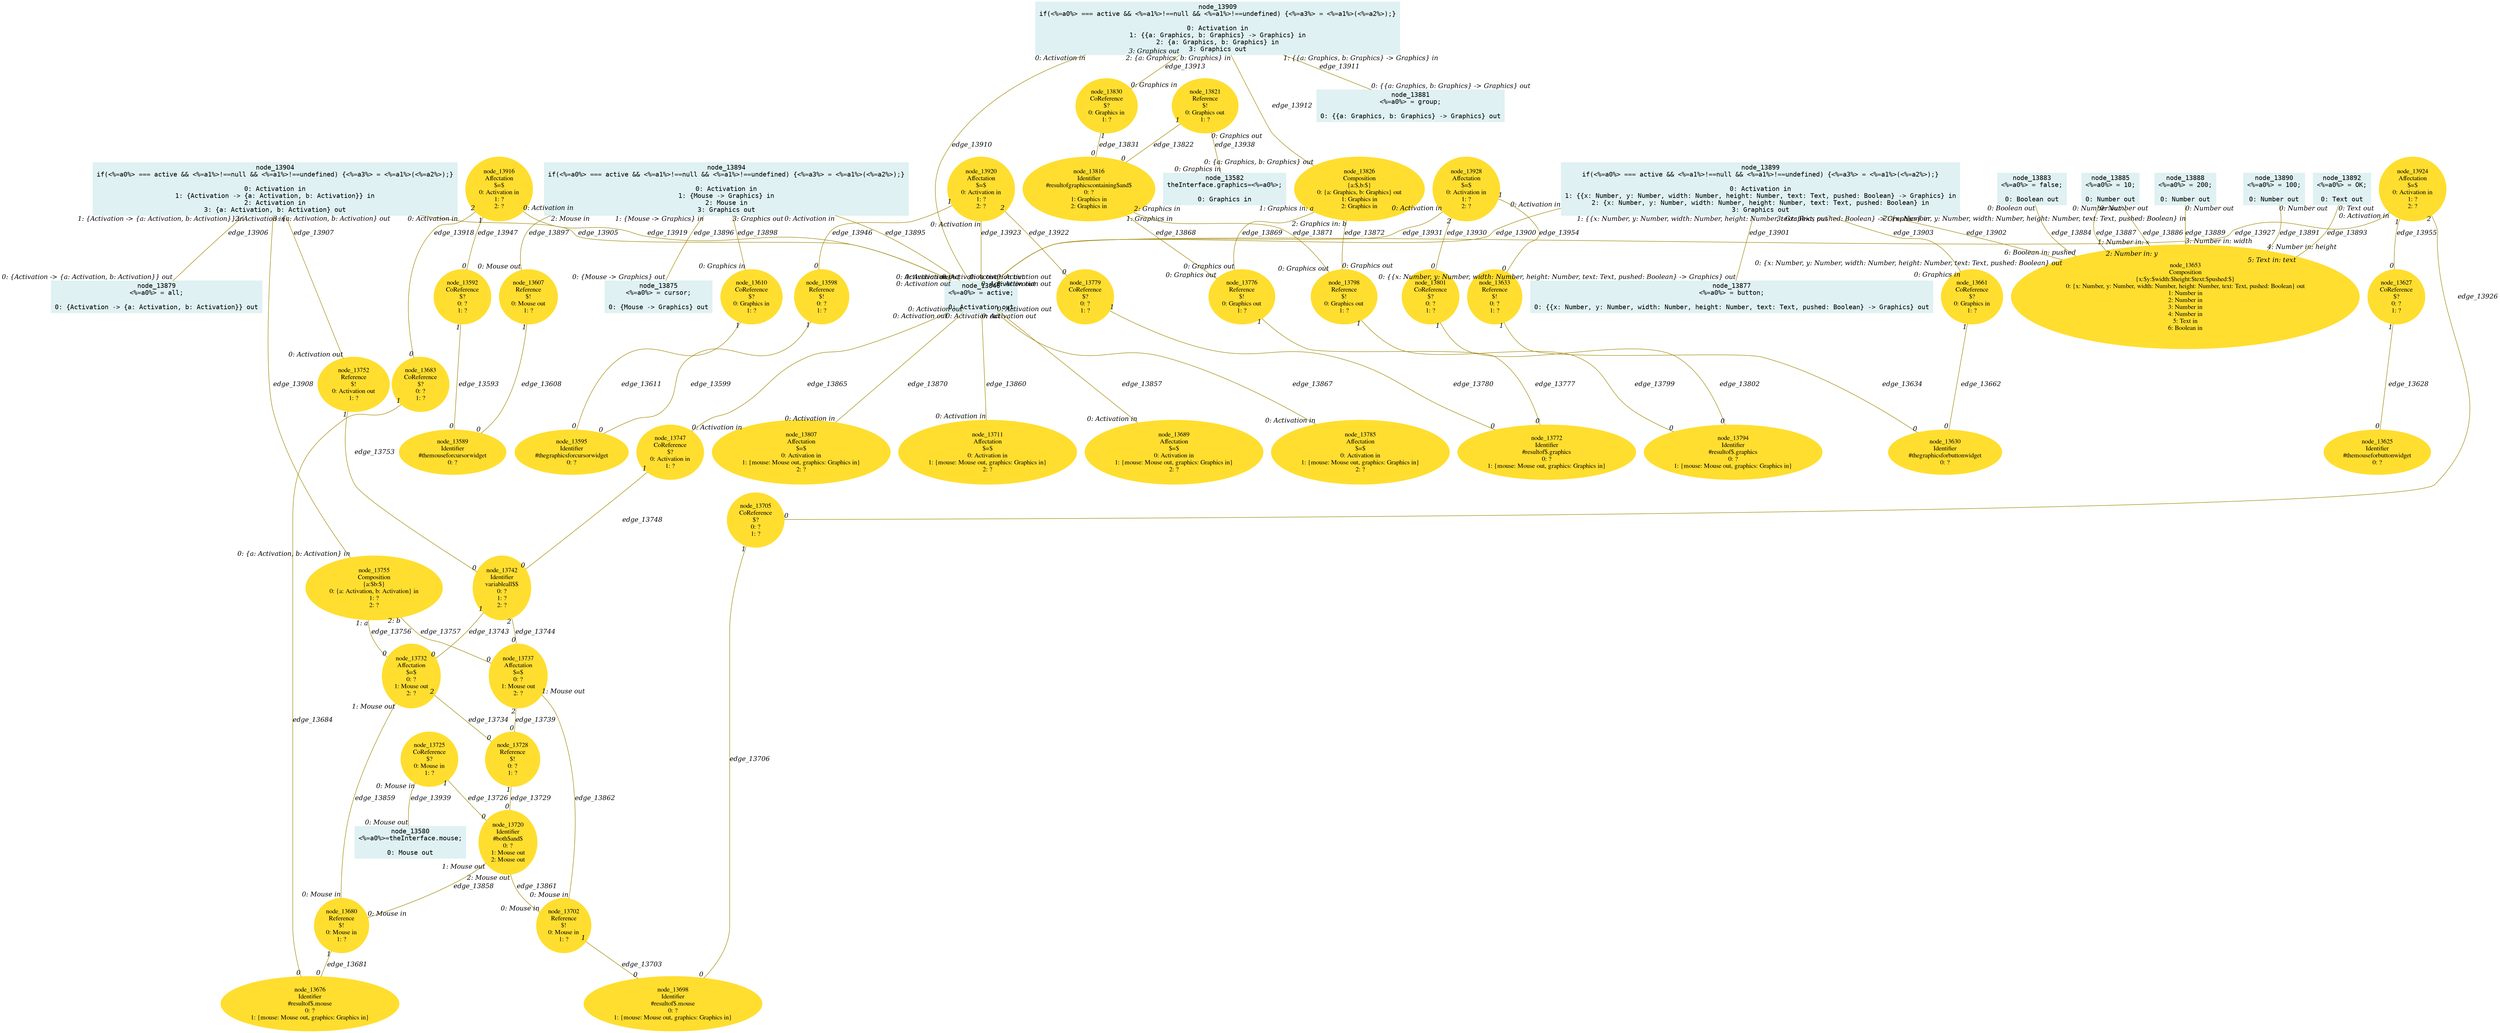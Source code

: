 digraph g{node_13580 [shape="box", style="filled", color="#dff1f2", fontname="Courier", label="node_13580
<%=a0%>=theInterface.mouse;

0: Mouse out" ]
node_13582 [shape="box", style="filled", color="#dff1f2", fontname="Courier", label="node_13582
theInterface.graphics=<%=a0%>;

0: Graphics in" ]
node_13589 [shape="ellipse", style="filled", color="#ffde2f", fontname="Times", label="node_13589
Identifier
#themouseforcursorwidget
0: ?" ]
node_13592 [shape="ellipse", style="filled", color="#ffde2f", fontname="Times", label="node_13592
CoReference
$?
0: ?
1: ?" ]
node_13595 [shape="ellipse", style="filled", color="#ffde2f", fontname="Times", label="node_13595
Identifier
#thegraphicsforcursorwidget
0: ?" ]
node_13598 [shape="ellipse", style="filled", color="#ffde2f", fontname="Times", label="node_13598
Reference
$!
0: ?
1: ?" ]
node_13607 [shape="ellipse", style="filled", color="#ffde2f", fontname="Times", label="node_13607
Reference
$!
0: Mouse out
1: ?" ]
node_13610 [shape="ellipse", style="filled", color="#ffde2f", fontname="Times", label="node_13610
CoReference
$?
0: Graphics in
1: ?" ]
node_13625 [shape="ellipse", style="filled", color="#ffde2f", fontname="Times", label="node_13625
Identifier
#themouseforbuttonwidget
0: ?" ]
node_13627 [shape="ellipse", style="filled", color="#ffde2f", fontname="Times", label="node_13627
CoReference
$?
0: ?
1: ?" ]
node_13630 [shape="ellipse", style="filled", color="#ffde2f", fontname="Times", label="node_13630
Identifier
#thegraphicsforbuttonwidget
0: ?" ]
node_13633 [shape="ellipse", style="filled", color="#ffde2f", fontname="Times", label="node_13633
Reference
$!
0: ?
1: ?" ]
node_13653 [shape="ellipse", style="filled", color="#ffde2f", fontname="Times", label="node_13653
Composition
{x:$y:$width:$height:$text:$pushed:$}
0: {x: Number, y: Number, width: Number, height: Number, text: Text, pushed: Boolean} out
1: Number in
2: Number in
3: Number in
4: Number in
5: Text in
6: Boolean in" ]
node_13661 [shape="ellipse", style="filled", color="#ffde2f", fontname="Times", label="node_13661
CoReference
$?
0: Graphics in
1: ?" ]
node_13676 [shape="ellipse", style="filled", color="#ffde2f", fontname="Times", label="node_13676
Identifier
#resultof$.mouse
0: ?
1: {mouse: Mouse out, graphics: Graphics in}" ]
node_13680 [shape="ellipse", style="filled", color="#ffde2f", fontname="Times", label="node_13680
Reference
$!
0: Mouse in
1: ?" ]
node_13683 [shape="ellipse", style="filled", color="#ffde2f", fontname="Times", label="node_13683
CoReference
$?
0: ?
1: ?" ]
node_13689 [shape="ellipse", style="filled", color="#ffde2f", fontname="Times", label="node_13689
Affectation
$=$
0: Activation in
1: {mouse: Mouse out, graphics: Graphics in}
2: ?" ]
node_13698 [shape="ellipse", style="filled", color="#ffde2f", fontname="Times", label="node_13698
Identifier
#resultof$.mouse
0: ?
1: {mouse: Mouse out, graphics: Graphics in}" ]
node_13702 [shape="ellipse", style="filled", color="#ffde2f", fontname="Times", label="node_13702
Reference
$!
0: Mouse in
1: ?" ]
node_13705 [shape="ellipse", style="filled", color="#ffde2f", fontname="Times", label="node_13705
CoReference
$?
0: ?
1: ?" ]
node_13711 [shape="ellipse", style="filled", color="#ffde2f", fontname="Times", label="node_13711
Affectation
$=$
0: Activation in
1: {mouse: Mouse out, graphics: Graphics in}
2: ?" ]
node_13720 [shape="ellipse", style="filled", color="#ffde2f", fontname="Times", label="node_13720
Identifier
#both$and$
0: ?
1: Mouse out
2: Mouse out" ]
node_13725 [shape="ellipse", style="filled", color="#ffde2f", fontname="Times", label="node_13725
CoReference
$?
0: Mouse in
1: ?" ]
node_13728 [shape="ellipse", style="filled", color="#ffde2f", fontname="Times", label="node_13728
Reference
$!
0: ?
1: ?" ]
node_13732 [shape="ellipse", style="filled", color="#ffde2f", fontname="Times", label="node_13732
Affectation
$=$
0: ?
1: Mouse out
2: ?" ]
node_13737 [shape="ellipse", style="filled", color="#ffde2f", fontname="Times", label="node_13737
Affectation
$=$
0: ?
1: Mouse out
2: ?" ]
node_13742 [shape="ellipse", style="filled", color="#ffde2f", fontname="Times", label="node_13742
Identifier
variableall$$
0: ?
1: ?
2: ?" ]
node_13747 [shape="ellipse", style="filled", color="#ffde2f", fontname="Times", label="node_13747
CoReference
$?
0: Activation in
1: ?" ]
node_13752 [shape="ellipse", style="filled", color="#ffde2f", fontname="Times", label="node_13752
Reference
$!
0: Activation out
1: ?" ]
node_13755 [shape="ellipse", style="filled", color="#ffde2f", fontname="Times", label="node_13755
Composition
{a:$b:$}
0: {a: Activation, b: Activation} in
1: ?
2: ?" ]
node_13772 [shape="ellipse", style="filled", color="#ffde2f", fontname="Times", label="node_13772
Identifier
#resultof$.graphics
0: ?
1: {mouse: Mouse out, graphics: Graphics in}" ]
node_13776 [shape="ellipse", style="filled", color="#ffde2f", fontname="Times", label="node_13776
Reference
$!
0: Graphics out
1: ?" ]
node_13779 [shape="ellipse", style="filled", color="#ffde2f", fontname="Times", label="node_13779
CoReference
$?
0: ?
1: ?" ]
node_13785 [shape="ellipse", style="filled", color="#ffde2f", fontname="Times", label="node_13785
Affectation
$=$
0: Activation in
1: {mouse: Mouse out, graphics: Graphics in}
2: ?" ]
node_13794 [shape="ellipse", style="filled", color="#ffde2f", fontname="Times", label="node_13794
Identifier
#resultof$.graphics
0: ?
1: {mouse: Mouse out, graphics: Graphics in}" ]
node_13798 [shape="ellipse", style="filled", color="#ffde2f", fontname="Times", label="node_13798
Reference
$!
0: Graphics out
1: ?" ]
node_13801 [shape="ellipse", style="filled", color="#ffde2f", fontname="Times", label="node_13801
CoReference
$?
0: ?
1: ?" ]
node_13807 [shape="ellipse", style="filled", color="#ffde2f", fontname="Times", label="node_13807
Affectation
$=$
0: Activation in
1: {mouse: Mouse out, graphics: Graphics in}
2: ?" ]
node_13816 [shape="ellipse", style="filled", color="#ffde2f", fontname="Times", label="node_13816
Identifier
#resultofgraphicscontaining$and$
0: ?
1: Graphics in
2: Graphics in" ]
node_13821 [shape="ellipse", style="filled", color="#ffde2f", fontname="Times", label="node_13821
Reference
$!
0: Graphics out
1: ?" ]
node_13826 [shape="ellipse", style="filled", color="#ffde2f", fontname="Times", label="node_13826
Composition
{a:$,b:$}
0: {a: Graphics, b: Graphics} out
1: Graphics in
2: Graphics in" ]
node_13830 [shape="ellipse", style="filled", color="#ffde2f", fontname="Times", label="node_13830
CoReference
$?
0: Graphics in
1: ?" ]
node_13846 [shape="box", style="filled", color="#dff1f2", fontname="Courier", label="node_13846
<%=a0%> = active;

0: Activation out" ]
node_13875 [shape="box", style="filled", color="#dff1f2", fontname="Courier", label="node_13875
<%=a0%> = cursor;

0: {Mouse -> Graphics} out" ]
node_13877 [shape="box", style="filled", color="#dff1f2", fontname="Courier", label="node_13877
<%=a0%> = button;

0: {{x: Number, y: Number, width: Number, height: Number, text: Text, pushed: Boolean} -> Graphics} out" ]
node_13879 [shape="box", style="filled", color="#dff1f2", fontname="Courier", label="node_13879
<%=a0%> = all;

0: {Activation -> {a: Activation, b: Activation}} out" ]
node_13881 [shape="box", style="filled", color="#dff1f2", fontname="Courier", label="node_13881
<%=a0%> = group;

0: {{a: Graphics, b: Graphics} -> Graphics} out" ]
node_13883 [shape="box", style="filled", color="#dff1f2", fontname="Courier", label="node_13883
<%=a0%> = false;

0: Boolean out" ]
node_13885 [shape="box", style="filled", color="#dff1f2", fontname="Courier", label="node_13885
<%=a0%> = 10;

0: Number out" ]
node_13888 [shape="box", style="filled", color="#dff1f2", fontname="Courier", label="node_13888
<%=a0%> = 200;

0: Number out" ]
node_13890 [shape="box", style="filled", color="#dff1f2", fontname="Courier", label="node_13890
<%=a0%> = 100;

0: Number out" ]
node_13892 [shape="box", style="filled", color="#dff1f2", fontname="Courier", label="node_13892
<%=a0%> = OK;

0: Text out" ]
node_13894 [shape="box", style="filled", color="#dff1f2", fontname="Courier", label="node_13894
if(<%=a0%> === active && <%=a1%>!==null && <%=a1%>!==undefined) {<%=a3%> = <%=a1%>(<%=a2%>);}

0: Activation in
1: {Mouse -> Graphics} in
2: Mouse in
3: Graphics out" ]
node_13899 [shape="box", style="filled", color="#dff1f2", fontname="Courier", label="node_13899
if(<%=a0%> === active && <%=a1%>!==null && <%=a1%>!==undefined) {<%=a3%> = <%=a1%>(<%=a2%>);}

0: Activation in
1: {{x: Number, y: Number, width: Number, height: Number, text: Text, pushed: Boolean} -> Graphics} in
2: {x: Number, y: Number, width: Number, height: Number, text: Text, pushed: Boolean} in
3: Graphics out" ]
node_13904 [shape="box", style="filled", color="#dff1f2", fontname="Courier", label="node_13904
if(<%=a0%> === active && <%=a1%>!==null && <%=a1%>!==undefined) {<%=a3%> = <%=a1%>(<%=a2%>);}

0: Activation in
1: {Activation -> {a: Activation, b: Activation}} in
2: Activation in
3: {a: Activation, b: Activation} out" ]
node_13909 [shape="box", style="filled", color="#dff1f2", fontname="Courier", label="node_13909
if(<%=a0%> === active && <%=a1%>!==null && <%=a1%>!==undefined) {<%=a3%> = <%=a1%>(<%=a2%>);}

0: Activation in
1: {{a: Graphics, b: Graphics} -> Graphics} in
2: {a: Graphics, b: Graphics} in
3: Graphics out" ]
node_13916 [shape="ellipse", style="filled", color="#ffde2f", fontname="Times", label="node_13916
Affectation
$=$
0: Activation in
1: ?
2: ?" ]
node_13920 [shape="ellipse", style="filled", color="#ffde2f", fontname="Times", label="node_13920
Affectation
$=$
0: Activation in
1: ?
2: ?" ]
node_13924 [shape="ellipse", style="filled", color="#ffde2f", fontname="Times", label="node_13924
Affectation
$=$
0: Activation in
1: ?
2: ?" ]
node_13928 [shape="ellipse", style="filled", color="#ffde2f", fontname="Times", label="node_13928
Affectation
$=$
0: Activation in
1: ?
2: ?" ]
node_13592 -> node_13589 [dir=none, arrowHead=none, fontname="Times-Italic", arrowsize=1, color="#9d8400", label="edge_13593",  headlabel="0", taillabel="1" ]
node_13598 -> node_13595 [dir=none, arrowHead=none, fontname="Times-Italic", arrowsize=1, color="#9d8400", label="edge_13599",  headlabel="0", taillabel="1" ]
node_13607 -> node_13589 [dir=none, arrowHead=none, fontname="Times-Italic", arrowsize=1, color="#9d8400", label="edge_13608",  headlabel="0", taillabel="1" ]
node_13610 -> node_13595 [dir=none, arrowHead=none, fontname="Times-Italic", arrowsize=1, color="#9d8400", label="edge_13611",  headlabel="0", taillabel="1" ]
node_13627 -> node_13625 [dir=none, arrowHead=none, fontname="Times-Italic", arrowsize=1, color="#9d8400", label="edge_13628",  headlabel="0", taillabel="1" ]
node_13633 -> node_13630 [dir=none, arrowHead=none, fontname="Times-Italic", arrowsize=1, color="#9d8400", label="edge_13634",  headlabel="0", taillabel="1" ]
node_13661 -> node_13630 [dir=none, arrowHead=none, fontname="Times-Italic", arrowsize=1, color="#9d8400", label="edge_13662",  headlabel="0", taillabel="1" ]
node_13680 -> node_13676 [dir=none, arrowHead=none, fontname="Times-Italic", arrowsize=1, color="#9d8400", label="edge_13681",  headlabel="0", taillabel="1" ]
node_13683 -> node_13676 [dir=none, arrowHead=none, fontname="Times-Italic", arrowsize=1, color="#9d8400", label="edge_13684",  headlabel="0", taillabel="1" ]
node_13702 -> node_13698 [dir=none, arrowHead=none, fontname="Times-Italic", arrowsize=1, color="#9d8400", label="edge_13703",  headlabel="0", taillabel="1" ]
node_13705 -> node_13698 [dir=none, arrowHead=none, fontname="Times-Italic", arrowsize=1, color="#9d8400", label="edge_13706",  headlabel="0", taillabel="1" ]
node_13725 -> node_13720 [dir=none, arrowHead=none, fontname="Times-Italic", arrowsize=1, color="#9d8400", label="edge_13726",  headlabel="0", taillabel="1" ]
node_13728 -> node_13720 [dir=none, arrowHead=none, fontname="Times-Italic", arrowsize=1, color="#9d8400", label="edge_13729",  headlabel="0", taillabel="1" ]
node_13732 -> node_13728 [dir=none, arrowHead=none, fontname="Times-Italic", arrowsize=1, color="#9d8400", label="edge_13734",  headlabel="0", taillabel="2" ]
node_13737 -> node_13728 [dir=none, arrowHead=none, fontname="Times-Italic", arrowsize=1, color="#9d8400", label="edge_13739",  headlabel="0", taillabel="2" ]
node_13742 -> node_13732 [dir=none, arrowHead=none, fontname="Times-Italic", arrowsize=1, color="#9d8400", label="edge_13743",  headlabel="0", taillabel="1" ]
node_13742 -> node_13737 [dir=none, arrowHead=none, fontname="Times-Italic", arrowsize=1, color="#9d8400", label="edge_13744",  headlabel="0", taillabel="2" ]
node_13747 -> node_13742 [dir=none, arrowHead=none, fontname="Times-Italic", arrowsize=1, color="#9d8400", label="edge_13748",  headlabel="0", taillabel="1" ]
node_13752 -> node_13742 [dir=none, arrowHead=none, fontname="Times-Italic", arrowsize=1, color="#9d8400", label="edge_13753",  headlabel="0", taillabel="1" ]
node_13755 -> node_13732 [dir=none, arrowHead=none, fontname="Times-Italic", arrowsize=1, color="#9d8400", label="edge_13756",  headlabel="0", taillabel="1: a" ]
node_13755 -> node_13737 [dir=none, arrowHead=none, fontname="Times-Italic", arrowsize=1, color="#9d8400", label="edge_13757",  headlabel="0", taillabel="2: b" ]
node_13776 -> node_13772 [dir=none, arrowHead=none, fontname="Times-Italic", arrowsize=1, color="#9d8400", label="edge_13777",  headlabel="0", taillabel="1" ]
node_13779 -> node_13772 [dir=none, arrowHead=none, fontname="Times-Italic", arrowsize=1, color="#9d8400", label="edge_13780",  headlabel="0", taillabel="1" ]
node_13798 -> node_13794 [dir=none, arrowHead=none, fontname="Times-Italic", arrowsize=1, color="#9d8400", label="edge_13799",  headlabel="0", taillabel="1" ]
node_13801 -> node_13794 [dir=none, arrowHead=none, fontname="Times-Italic", arrowsize=1, color="#9d8400", label="edge_13802",  headlabel="0", taillabel="1" ]
node_13821 -> node_13816 [dir=none, arrowHead=none, fontname="Times-Italic", arrowsize=1, color="#9d8400", label="edge_13822",  headlabel="0", taillabel="1" ]
node_13830 -> node_13816 [dir=none, arrowHead=none, fontname="Times-Italic", arrowsize=1, color="#9d8400", label="edge_13831",  headlabel="0", taillabel="1" ]
node_13846 -> node_13689 [dir=none, arrowHead=none, fontname="Times-Italic", arrowsize=1, color="#9d8400", label="edge_13857",  headlabel="0: Activation in", taillabel="0: Activation out" ]
node_13720 -> node_13680 [dir=none, arrowHead=none, fontname="Times-Italic", arrowsize=1, color="#9d8400", label="edge_13858",  headlabel="0: Mouse in", taillabel="1: Mouse out" ]
node_13732 -> node_13680 [dir=none, arrowHead=none, fontname="Times-Italic", arrowsize=1, color="#9d8400", label="edge_13859",  headlabel="0: Mouse in", taillabel="1: Mouse out" ]
node_13846 -> node_13711 [dir=none, arrowHead=none, fontname="Times-Italic", arrowsize=1, color="#9d8400", label="edge_13860",  headlabel="0: Activation in", taillabel="0: Activation out" ]
node_13720 -> node_13702 [dir=none, arrowHead=none, fontname="Times-Italic", arrowsize=1, color="#9d8400", label="edge_13861",  headlabel="0: Mouse in", taillabel="2: Mouse out" ]
node_13737 -> node_13702 [dir=none, arrowHead=none, fontname="Times-Italic", arrowsize=1, color="#9d8400", label="edge_13862",  headlabel="0: Mouse in", taillabel="1: Mouse out" ]
node_13846 -> node_13747 [dir=none, arrowHead=none, fontname="Times-Italic", arrowsize=1, color="#9d8400", label="edge_13865",  headlabel="0: Activation in", taillabel="0: Activation out" ]
node_13846 -> node_13785 [dir=none, arrowHead=none, fontname="Times-Italic", arrowsize=1, color="#9d8400", label="edge_13867",  headlabel="0: Activation in", taillabel="0: Activation out" ]
node_13816 -> node_13776 [dir=none, arrowHead=none, fontname="Times-Italic", arrowsize=1, color="#9d8400", label="edge_13868",  headlabel="0: Graphics out", taillabel="1: Graphics in" ]
node_13826 -> node_13776 [dir=none, arrowHead=none, fontname="Times-Italic", arrowsize=1, color="#9d8400", label="edge_13869",  headlabel="0: Graphics out", taillabel="1: Graphics in: a" ]
node_13846 -> node_13807 [dir=none, arrowHead=none, fontname="Times-Italic", arrowsize=1, color="#9d8400", label="edge_13870",  headlabel="0: Activation in", taillabel="0: Activation out" ]
node_13816 -> node_13798 [dir=none, arrowHead=none, fontname="Times-Italic", arrowsize=1, color="#9d8400", label="edge_13871",  headlabel="0: Graphics out", taillabel="2: Graphics in" ]
node_13826 -> node_13798 [dir=none, arrowHead=none, fontname="Times-Italic", arrowsize=1, color="#9d8400", label="edge_13872",  headlabel="0: Graphics out", taillabel="2: Graphics in: b" ]
node_13883 -> node_13653 [dir=none, arrowHead=none, fontname="Times-Italic", arrowsize=1, color="#9d8400", label="edge_13884",  headlabel="6: Boolean in: pushed", taillabel="0: Boolean out" ]
node_13885 -> node_13653 [dir=none, arrowHead=none, fontname="Times-Italic", arrowsize=1, color="#9d8400", label="edge_13886",  headlabel="1: Number in: x", taillabel="0: Number out" ]
node_13885 -> node_13653 [dir=none, arrowHead=none, fontname="Times-Italic", arrowsize=1, color="#9d8400", label="edge_13887",  headlabel="2: Number in: y", taillabel="0: Number out" ]
node_13888 -> node_13653 [dir=none, arrowHead=none, fontname="Times-Italic", arrowsize=1, color="#9d8400", label="edge_13889",  headlabel="3: Number in: width", taillabel="0: Number out" ]
node_13890 -> node_13653 [dir=none, arrowHead=none, fontname="Times-Italic", arrowsize=1, color="#9d8400", label="edge_13891",  headlabel="4: Number in: height", taillabel="0: Number out" ]
node_13892 -> node_13653 [dir=none, arrowHead=none, fontname="Times-Italic", arrowsize=1, color="#9d8400", label="edge_13893",  headlabel="5: Text in: text", taillabel="0: Text out" ]
node_13894 -> node_13846 [dir=none, arrowHead=none, fontname="Times-Italic", arrowsize=1, color="#9d8400", label="edge_13895",  headlabel="0: Activation out", taillabel="0: Activation in" ]
node_13894 -> node_13875 [dir=none, arrowHead=none, fontname="Times-Italic", arrowsize=1, color="#9d8400", label="edge_13896",  headlabel="0: {Mouse -> Graphics} out", taillabel="1: {Mouse -> Graphics} in" ]
node_13894 -> node_13607 [dir=none, arrowHead=none, fontname="Times-Italic", arrowsize=1, color="#9d8400", label="edge_13897",  headlabel="0: Mouse out", taillabel="2: Mouse in" ]
node_13894 -> node_13610 [dir=none, arrowHead=none, fontname="Times-Italic", arrowsize=1, color="#9d8400", label="edge_13898",  headlabel="0: Graphics in", taillabel="3: Graphics out" ]
node_13899 -> node_13846 [dir=none, arrowHead=none, fontname="Times-Italic", arrowsize=1, color="#9d8400", label="edge_13900",  headlabel="0: Activation out", taillabel="0: Activation in" ]
node_13899 -> node_13877 [dir=none, arrowHead=none, fontname="Times-Italic", arrowsize=1, color="#9d8400", label="edge_13901",  headlabel="0: {{x: Number, y: Number, width: Number, height: Number, text: Text, pushed: Boolean} -> Graphics} out", taillabel="1: {{x: Number, y: Number, width: Number, height: Number, text: Text, pushed: Boolean} -> Graphics} in" ]
node_13899 -> node_13653 [dir=none, arrowHead=none, fontname="Times-Italic", arrowsize=1, color="#9d8400", label="edge_13902",  headlabel="0: {x: Number, y: Number, width: Number, height: Number, text: Text, pushed: Boolean} out", taillabel="2: {x: Number, y: Number, width: Number, height: Number, text: Text, pushed: Boolean} in" ]
node_13899 -> node_13661 [dir=none, arrowHead=none, fontname="Times-Italic", arrowsize=1, color="#9d8400", label="edge_13903",  headlabel="0: Graphics in", taillabel="3: Graphics out" ]
node_13904 -> node_13846 [dir=none, arrowHead=none, fontname="Times-Italic", arrowsize=1, color="#9d8400", label="edge_13905",  headlabel="0: Activation out", taillabel="0: Activation in" ]
node_13904 -> node_13879 [dir=none, arrowHead=none, fontname="Times-Italic", arrowsize=1, color="#9d8400", label="edge_13906",  headlabel="0: {Activation -> {a: Activation, b: Activation}} out", taillabel="1: {Activation -> {a: Activation, b: Activation}} in" ]
node_13904 -> node_13752 [dir=none, arrowHead=none, fontname="Times-Italic", arrowsize=1, color="#9d8400", label="edge_13907",  headlabel="0: Activation out", taillabel="2: Activation in" ]
node_13904 -> node_13755 [dir=none, arrowHead=none, fontname="Times-Italic", arrowsize=1, color="#9d8400", label="edge_13908",  headlabel="0: {a: Activation, b: Activation} in", taillabel="3: {a: Activation, b: Activation} out" ]
node_13909 -> node_13846 [dir=none, arrowHead=none, fontname="Times-Italic", arrowsize=1, color="#9d8400", label="edge_13910",  headlabel="0: Activation out", taillabel="0: Activation in" ]
node_13909 -> node_13881 [dir=none, arrowHead=none, fontname="Times-Italic", arrowsize=1, color="#9d8400", label="edge_13911",  headlabel="0: {{a: Graphics, b: Graphics} -> Graphics} out", taillabel="1: {{a: Graphics, b: Graphics} -> Graphics} in" ]
node_13909 -> node_13826 [dir=none, arrowHead=none, fontname="Times-Italic", arrowsize=1, color="#9d8400", label="edge_13912",  headlabel="0: {a: Graphics, b: Graphics} out", taillabel="2: {a: Graphics, b: Graphics} in" ]
node_13909 -> node_13830 [dir=none, arrowHead=none, fontname="Times-Italic", arrowsize=1, color="#9d8400", label="edge_13913",  headlabel="0: Graphics in", taillabel="3: Graphics out" ]
node_13916 -> node_13683 [dir=none, arrowHead=none, fontname="Times-Italic", arrowsize=1, color="#9d8400", label="edge_13918",  headlabel="0", taillabel="2" ]
node_13916 -> node_13846 [dir=none, arrowHead=none, fontname="Times-Italic", arrowsize=1, color="#9d8400", label="edge_13919",  headlabel="0: Activation out", taillabel="0: Activation in" ]
node_13920 -> node_13779 [dir=none, arrowHead=none, fontname="Times-Italic", arrowsize=1, color="#9d8400", label="edge_13922",  headlabel="0", taillabel="2" ]
node_13920 -> node_13846 [dir=none, arrowHead=none, fontname="Times-Italic", arrowsize=1, color="#9d8400", label="edge_13923",  headlabel="0: Activation out", taillabel="0: Activation in" ]
node_13924 -> node_13705 [dir=none, arrowHead=none, fontname="Times-Italic", arrowsize=1, color="#9d8400", label="edge_13926",  headlabel="0", taillabel="2" ]
node_13924 -> node_13846 [dir=none, arrowHead=none, fontname="Times-Italic", arrowsize=1, color="#9d8400", label="edge_13927",  headlabel="0: Activation out", taillabel="0: Activation in" ]
node_13928 -> node_13801 [dir=none, arrowHead=none, fontname="Times-Italic", arrowsize=1, color="#9d8400", label="edge_13930",  headlabel="0", taillabel="2" ]
node_13928 -> node_13846 [dir=none, arrowHead=none, fontname="Times-Italic", arrowsize=1, color="#9d8400", label="edge_13931",  headlabel="0: Activation out", taillabel="0: Activation in" ]
node_13821 -> node_13582 [dir=none, arrowHead=none, fontname="Times-Italic", arrowsize=1, color="#9d8400", label="edge_13938",  headlabel="0: Graphics in", taillabel="0: Graphics out" ]
node_13725 -> node_13580 [dir=none, arrowHead=none, fontname="Times-Italic", arrowsize=1, color="#9d8400", label="edge_13939",  headlabel="0: Mouse out", taillabel="0: Mouse in" ]
node_13920 -> node_13598 [dir=none, arrowHead=none, fontname="Times-Italic", arrowsize=1, color="#9d8400", label="edge_13946",  headlabel="0", taillabel="1" ]
node_13916 -> node_13592 [dir=none, arrowHead=none, fontname="Times-Italic", arrowsize=1, color="#9d8400", label="edge_13947",  headlabel="0", taillabel="1" ]
node_13928 -> node_13633 [dir=none, arrowHead=none, fontname="Times-Italic", arrowsize=1, color="#9d8400", label="edge_13954",  headlabel="0", taillabel="1" ]
node_13924 -> node_13627 [dir=none, arrowHead=none, fontname="Times-Italic", arrowsize=1, color="#9d8400", label="edge_13955",  headlabel="0", taillabel="1" ]
}